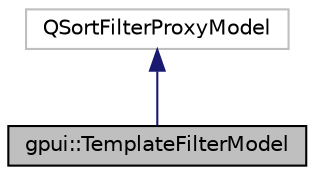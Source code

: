digraph "gpui::TemplateFilterModel"
{
 // LATEX_PDF_SIZE
  edge [fontname="Helvetica",fontsize="10",labelfontname="Helvetica",labelfontsize="10"];
  node [fontname="Helvetica",fontsize="10",shape=record];
  Node1 [label="gpui::TemplateFilterModel",height=0.2,width=0.4,color="black", fillcolor="grey75", style="filled", fontcolor="black",tooltip="The TemplateFilterModel class."];
  Node2 -> Node1 [dir="back",color="midnightblue",fontsize="10",style="solid",fontname="Helvetica"];
  Node2 [label="QSortFilterProxyModel",height=0.2,width=0.4,color="grey75", fillcolor="white", style="filled",tooltip=" "];
}
